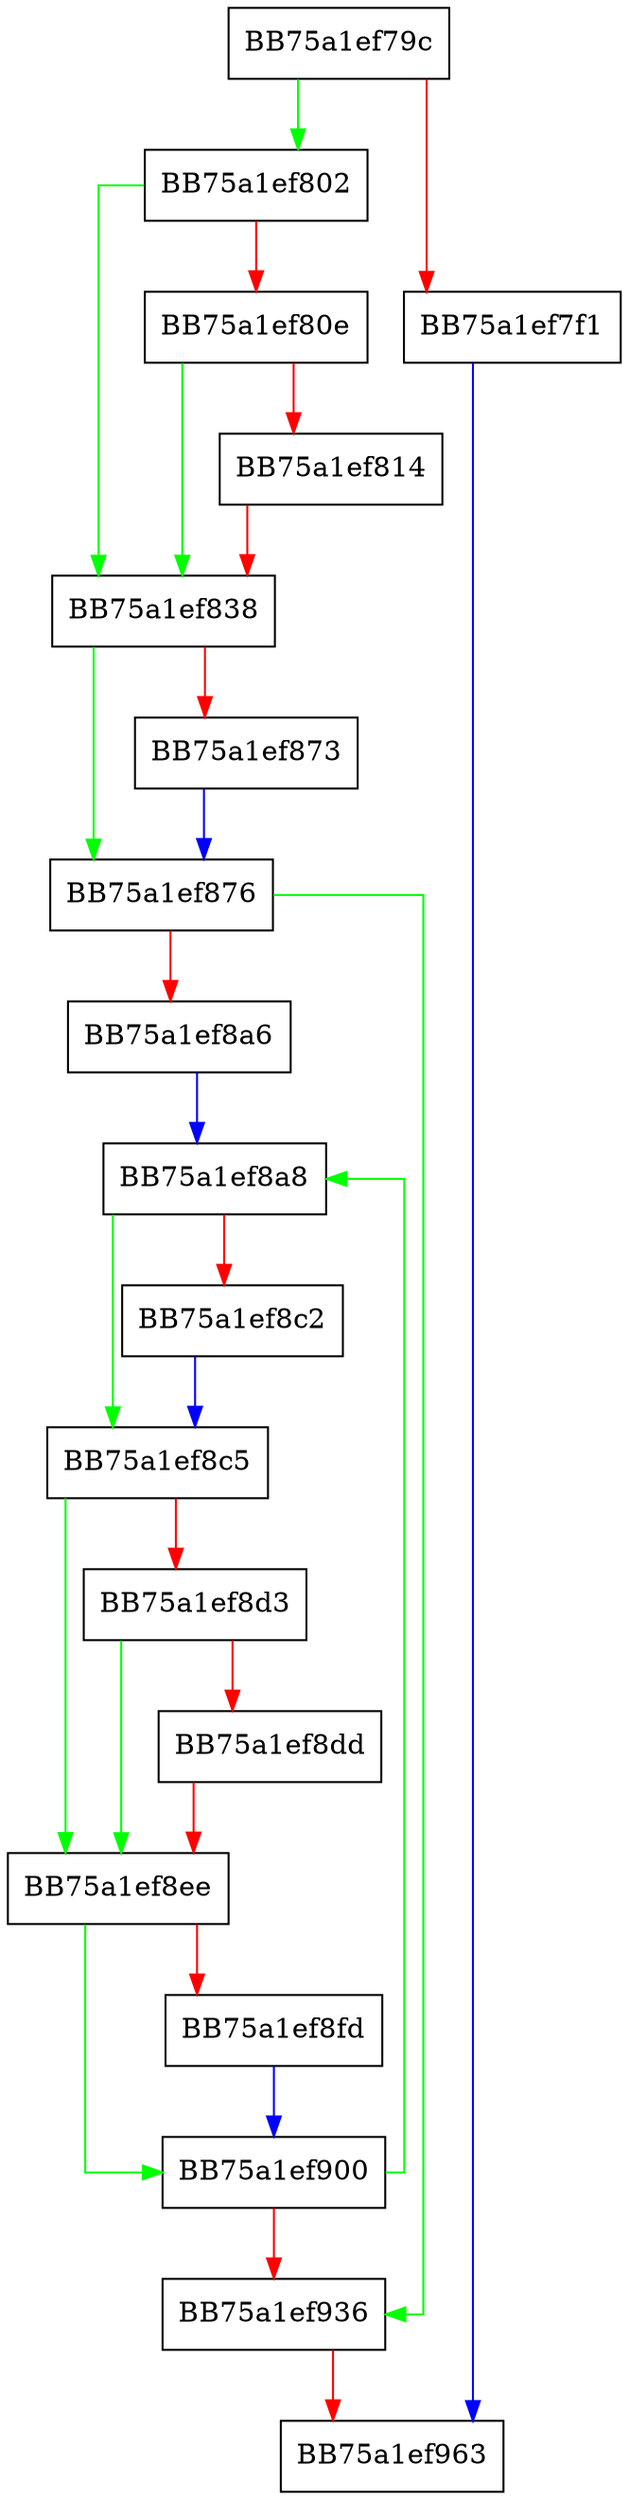 digraph str {
  node [shape="box"];
  graph [splines=ortho];
  BB75a1ef79c -> BB75a1ef802 [color="green"];
  BB75a1ef79c -> BB75a1ef7f1 [color="red"];
  BB75a1ef7f1 -> BB75a1ef963 [color="blue"];
  BB75a1ef802 -> BB75a1ef838 [color="green"];
  BB75a1ef802 -> BB75a1ef80e [color="red"];
  BB75a1ef80e -> BB75a1ef838 [color="green"];
  BB75a1ef80e -> BB75a1ef814 [color="red"];
  BB75a1ef814 -> BB75a1ef838 [color="red"];
  BB75a1ef838 -> BB75a1ef876 [color="green"];
  BB75a1ef838 -> BB75a1ef873 [color="red"];
  BB75a1ef873 -> BB75a1ef876 [color="blue"];
  BB75a1ef876 -> BB75a1ef936 [color="green"];
  BB75a1ef876 -> BB75a1ef8a6 [color="red"];
  BB75a1ef8a6 -> BB75a1ef8a8 [color="blue"];
  BB75a1ef8a8 -> BB75a1ef8c5 [color="green"];
  BB75a1ef8a8 -> BB75a1ef8c2 [color="red"];
  BB75a1ef8c2 -> BB75a1ef8c5 [color="blue"];
  BB75a1ef8c5 -> BB75a1ef8ee [color="green"];
  BB75a1ef8c5 -> BB75a1ef8d3 [color="red"];
  BB75a1ef8d3 -> BB75a1ef8ee [color="green"];
  BB75a1ef8d3 -> BB75a1ef8dd [color="red"];
  BB75a1ef8dd -> BB75a1ef8ee [color="red"];
  BB75a1ef8ee -> BB75a1ef900 [color="green"];
  BB75a1ef8ee -> BB75a1ef8fd [color="red"];
  BB75a1ef8fd -> BB75a1ef900 [color="blue"];
  BB75a1ef900 -> BB75a1ef8a8 [color="green"];
  BB75a1ef900 -> BB75a1ef936 [color="red"];
  BB75a1ef936 -> BB75a1ef963 [color="red"];
}